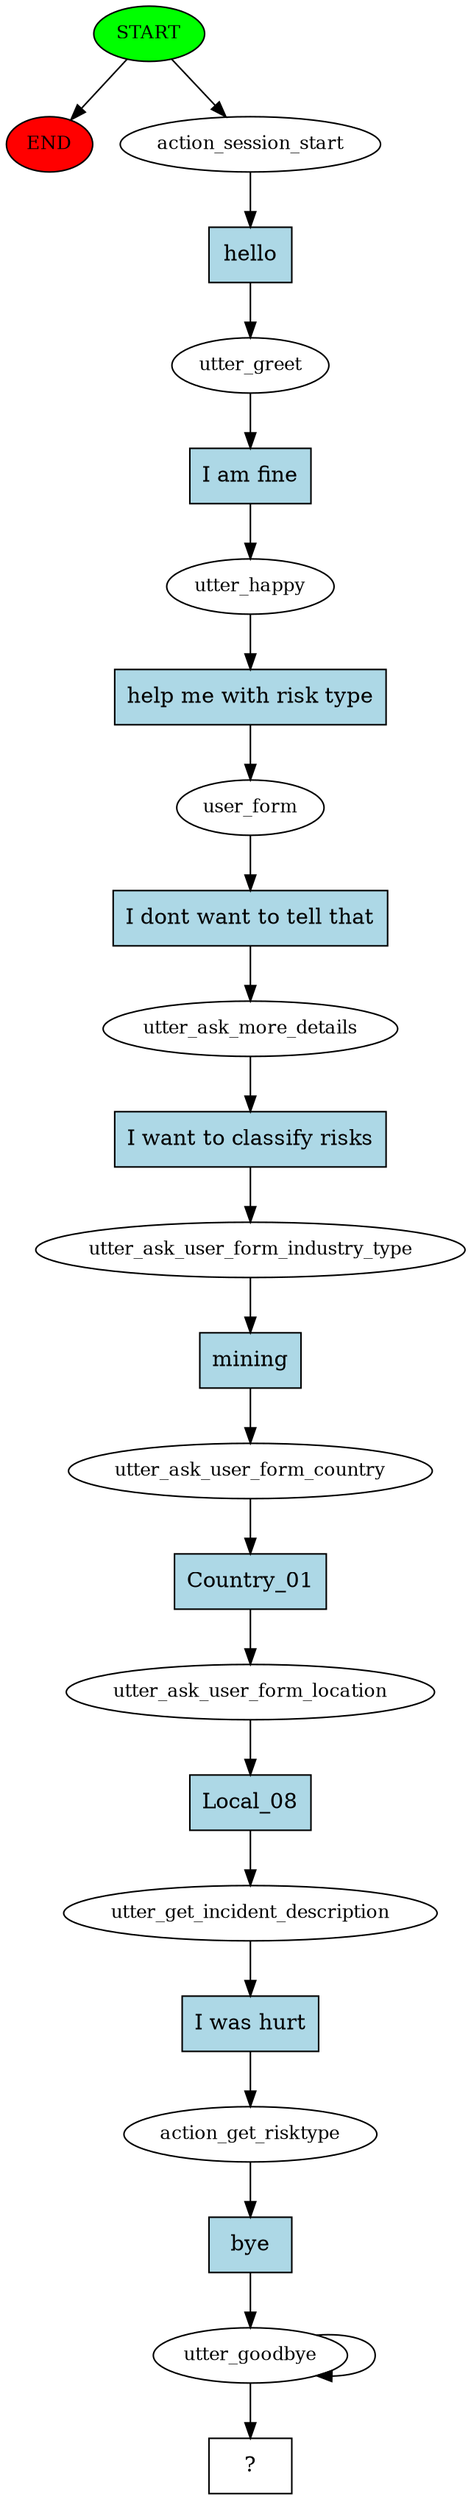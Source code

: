digraph  {
0 [class="start active", fillcolor=green, fontsize=12, label=START, style=filled];
"-1" [class=end, fillcolor=red, fontsize=12, label=END, style=filled];
1 [class=active, fontsize=12, label=action_session_start];
2 [class=active, fontsize=12, label=utter_greet];
3 [class=active, fontsize=12, label=utter_happy];
4 [class=active, fontsize=12, label=user_form];
5 [class=active, fontsize=12, label=utter_ask_more_details];
6 [class=active, fontsize=12, label=utter_ask_user_form_industry_type];
7 [class=active, fontsize=12, label=utter_ask_user_form_country];
8 [class=active, fontsize=12, label=utter_ask_user_form_location];
9 [class=active, fontsize=12, label=utter_get_incident_description];
10 [class=active, fontsize=12, label=action_get_risktype];
11 [class=active, fontsize=12, label=utter_goodbye];
13 [class="intent dashed active", label="  ?  ", shape=rect];
14 [class="intent active", fillcolor=lightblue, label=hello, shape=rect, style=filled];
15 [class="intent active", fillcolor=lightblue, label="I am fine", shape=rect, style=filled];
16 [class="intent active", fillcolor=lightblue, label="help me with risk type", shape=rect, style=filled];
17 [class="intent active", fillcolor=lightblue, label="I dont want to tell that", shape=rect, style=filled];
18 [class="intent active", fillcolor=lightblue, label="I want to classify risks", shape=rect, style=filled];
19 [class="intent active", fillcolor=lightblue, label=mining, shape=rect, style=filled];
20 [class="intent active", fillcolor=lightblue, label=Country_01, shape=rect, style=filled];
21 [class="intent active", fillcolor=lightblue, label=Local_08, shape=rect, style=filled];
22 [class="intent active", fillcolor=lightblue, label="I was hurt", shape=rect, style=filled];
23 [class="intent active", fillcolor=lightblue, label=bye, shape=rect, style=filled];
0 -> "-1"  [class="", key=NONE, label=""];
0 -> 1  [class=active, key=NONE, label=""];
1 -> 14  [class=active, key=0];
2 -> 15  [class=active, key=0];
3 -> 16  [class=active, key=0];
4 -> 17  [class=active, key=0];
5 -> 18  [class=active, key=0];
6 -> 19  [class=active, key=0];
7 -> 20  [class=active, key=0];
8 -> 21  [class=active, key=0];
9 -> 22  [class=active, key=0];
10 -> 23  [class=active, key=0];
11 -> 13  [class=active, key=NONE, label=""];
11 -> 11  [class=active, key=NONE, label=""];
14 -> 2  [class=active, key=0];
15 -> 3  [class=active, key=0];
16 -> 4  [class=active, key=0];
17 -> 5  [class=active, key=0];
18 -> 6  [class=active, key=0];
19 -> 7  [class=active, key=0];
20 -> 8  [class=active, key=0];
21 -> 9  [class=active, key=0];
22 -> 10  [class=active, key=0];
23 -> 11  [class=active, key=0];
}
